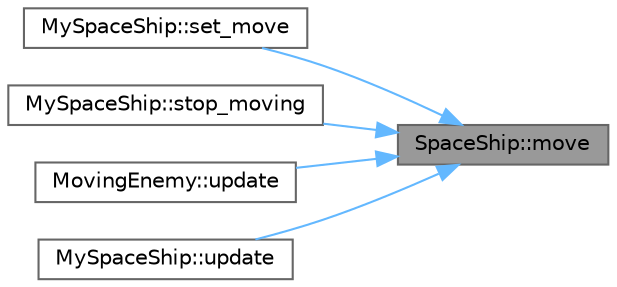 digraph "SpaceShip::move"
{
 // LATEX_PDF_SIZE
  bgcolor="transparent";
  edge [fontname=Helvetica,fontsize=10,labelfontname=Helvetica,labelfontsize=10];
  node [fontname=Helvetica,fontsize=10,shape=box,height=0.2,width=0.4];
  rankdir="RL";
  Node1 [id="Node000001",label="SpaceShip::move",height=0.2,width=0.4,color="gray40", fillcolor="grey60", style="filled", fontcolor="black",tooltip=" "];
  Node1 -> Node2 [id="edge1_Node000001_Node000002",dir="back",color="steelblue1",style="solid",tooltip=" "];
  Node2 [id="Node000002",label="MySpaceShip::set_move",height=0.2,width=0.4,color="grey40", fillcolor="white", style="filled",URL="$class_my_space_ship.html#ac35b56889931ec2d0f5452ef657aa21d",tooltip=" "];
  Node1 -> Node3 [id="edge2_Node000001_Node000003",dir="back",color="steelblue1",style="solid",tooltip=" "];
  Node3 [id="Node000003",label="MySpaceShip::stop_moving",height=0.2,width=0.4,color="grey40", fillcolor="white", style="filled",URL="$class_my_space_ship.html#a2074db3acda4f2d3059d7eaa091fffe4",tooltip=" "];
  Node1 -> Node4 [id="edge3_Node000001_Node000004",dir="back",color="steelblue1",style="solid",tooltip=" "];
  Node4 [id="Node000004",label="MovingEnemy::update",height=0.2,width=0.4,color="grey40", fillcolor="white", style="filled",URL="$class_moving_enemy.html#abd80fa1976f6ee1cd7be704996ee4664",tooltip=" "];
  Node1 -> Node5 [id="edge4_Node000001_Node000005",dir="back",color="steelblue1",style="solid",tooltip=" "];
  Node5 [id="Node000005",label="MySpaceShip::update",height=0.2,width=0.4,color="grey40", fillcolor="white", style="filled",URL="$class_my_space_ship.html#a86abfa18dff4489e4e06227b8554fca0",tooltip=" "];
}
